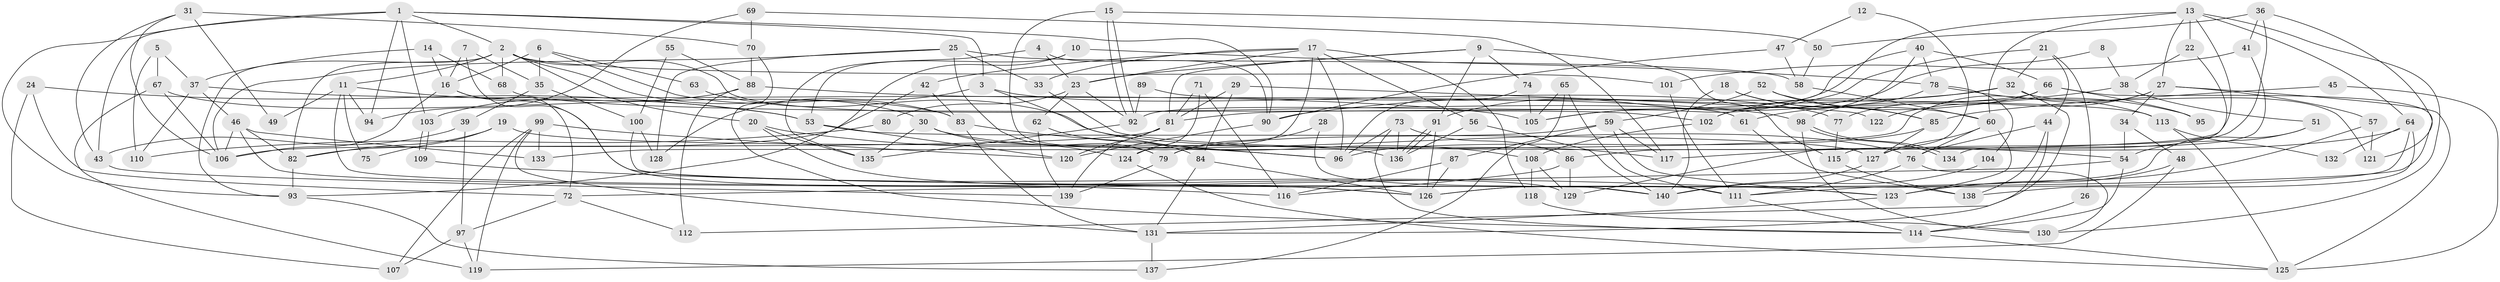 // coarse degree distribution, {19: 0.023255813953488372, 3: 0.11627906976744186, 8: 0.09302325581395349, 5: 0.20930232558139536, 12: 0.046511627906976744, 4: 0.13953488372093023, 10: 0.06976744186046512, 6: 0.06976744186046512, 16: 0.023255813953488372, 13: 0.06976744186046512, 11: 0.023255813953488372, 15: 0.023255813953488372, 18: 0.023255813953488372, 2: 0.06976744186046512}
// Generated by graph-tools (version 1.1) at 2025/18/03/04/25 18:18:45]
// undirected, 140 vertices, 280 edges
graph export_dot {
graph [start="1"]
  node [color=gray90,style=filled];
  1;
  2;
  3;
  4;
  5;
  6;
  7;
  8;
  9;
  10;
  11;
  12;
  13;
  14;
  15;
  16;
  17;
  18;
  19;
  20;
  21;
  22;
  23;
  24;
  25;
  26;
  27;
  28;
  29;
  30;
  31;
  32;
  33;
  34;
  35;
  36;
  37;
  38;
  39;
  40;
  41;
  42;
  43;
  44;
  45;
  46;
  47;
  48;
  49;
  50;
  51;
  52;
  53;
  54;
  55;
  56;
  57;
  58;
  59;
  60;
  61;
  62;
  63;
  64;
  65;
  66;
  67;
  68;
  69;
  70;
  71;
  72;
  73;
  74;
  75;
  76;
  77;
  78;
  79;
  80;
  81;
  82;
  83;
  84;
  85;
  86;
  87;
  88;
  89;
  90;
  91;
  92;
  93;
  94;
  95;
  96;
  97;
  98;
  99;
  100;
  101;
  102;
  103;
  104;
  105;
  106;
  107;
  108;
  109;
  110;
  111;
  112;
  113;
  114;
  115;
  116;
  117;
  118;
  119;
  120;
  121;
  122;
  123;
  124;
  125;
  126;
  127;
  128;
  129;
  130;
  131;
  132;
  133;
  134;
  135;
  136;
  137;
  138;
  139;
  140;
  1 -- 93;
  1 -- 2;
  1 -- 3;
  1 -- 43;
  1 -- 90;
  1 -- 94;
  1 -- 103;
  2 -- 30;
  2 -- 68;
  2 -- 11;
  2 -- 20;
  2 -- 61;
  2 -- 82;
  2 -- 93;
  2 -- 101;
  3 -- 108;
  3 -- 77;
  3 -- 128;
  4 -- 90;
  4 -- 135;
  4 -- 23;
  5 -- 37;
  5 -- 67;
  5 -- 110;
  6 -- 35;
  6 -- 83;
  6 -- 16;
  6 -- 63;
  7 -- 16;
  7 -- 126;
  7 -- 35;
  8 -- 38;
  8 -- 105;
  9 -- 81;
  9 -- 23;
  9 -- 74;
  9 -- 91;
  9 -- 115;
  10 -- 53;
  10 -- 93;
  10 -- 78;
  11 -- 53;
  11 -- 49;
  11 -- 75;
  11 -- 94;
  11 -- 111;
  12 -- 47;
  12 -- 129;
  13 -- 105;
  13 -- 86;
  13 -- 22;
  13 -- 27;
  13 -- 60;
  13 -- 64;
  13 -- 130;
  14 -- 37;
  14 -- 16;
  14 -- 68;
  15 -- 92;
  15 -- 92;
  15 -- 79;
  15 -- 50;
  16 -- 106;
  16 -- 72;
  16 -- 129;
  17 -- 23;
  17 -- 124;
  17 -- 33;
  17 -- 42;
  17 -- 56;
  17 -- 96;
  17 -- 118;
  18 -- 60;
  18 -- 85;
  18 -- 140;
  19 -- 82;
  19 -- 136;
  19 -- 75;
  20 -- 126;
  20 -- 96;
  20 -- 135;
  21 -- 32;
  21 -- 91;
  21 -- 26;
  21 -- 44;
  22 -- 115;
  22 -- 38;
  23 -- 62;
  23 -- 80;
  23 -- 92;
  24 -- 72;
  24 -- 107;
  24 -- 53;
  25 -- 58;
  25 -- 128;
  25 -- 33;
  25 -- 79;
  25 -- 106;
  26 -- 114;
  27 -- 34;
  27 -- 57;
  27 -- 122;
  27 -- 125;
  27 -- 133;
  28 -- 140;
  28 -- 79;
  29 -- 84;
  29 -- 81;
  29 -- 122;
  30 -- 76;
  30 -- 135;
  30 -- 124;
  31 -- 70;
  31 -- 43;
  31 -- 49;
  31 -- 106;
  32 -- 102;
  32 -- 112;
  32 -- 90;
  32 -- 121;
  33 -- 54;
  34 -- 48;
  34 -- 54;
  35 -- 39;
  35 -- 100;
  36 -- 127;
  36 -- 121;
  36 -- 41;
  36 -- 50;
  37 -- 46;
  37 -- 105;
  37 -- 110;
  38 -- 51;
  38 -- 61;
  39 -- 97;
  39 -- 43;
  40 -- 78;
  40 -- 92;
  40 -- 66;
  40 -- 102;
  41 -- 101;
  41 -- 134;
  42 -- 82;
  42 -- 83;
  43 -- 139;
  44 -- 138;
  44 -- 76;
  44 -- 131;
  45 -- 125;
  45 -- 85;
  46 -- 106;
  46 -- 133;
  46 -- 82;
  46 -- 116;
  47 -- 58;
  47 -- 90;
  48 -- 123;
  48 -- 119;
  50 -- 58;
  51 -- 54;
  51 -- 126;
  52 -- 59;
  52 -- 85;
  52 -- 95;
  53 -- 120;
  53 -- 127;
  54 -- 114;
  54 -- 72;
  55 -- 88;
  55 -- 100;
  56 -- 140;
  56 -- 136;
  57 -- 123;
  57 -- 121;
  58 -- 60;
  59 -- 117;
  59 -- 123;
  59 -- 79;
  59 -- 87;
  60 -- 76;
  60 -- 123;
  60 -- 127;
  61 -- 138;
  62 -- 139;
  62 -- 84;
  63 -- 117;
  64 -- 126;
  64 -- 117;
  64 -- 132;
  64 -- 138;
  65 -- 137;
  65 -- 111;
  65 -- 105;
  66 -- 77;
  66 -- 81;
  66 -- 95;
  66 -- 111;
  67 -- 83;
  67 -- 106;
  67 -- 119;
  68 -- 102;
  69 -- 70;
  69 -- 94;
  69 -- 117;
  70 -- 88;
  70 -- 114;
  71 -- 81;
  71 -- 124;
  71 -- 116;
  72 -- 97;
  72 -- 112;
  73 -- 136;
  73 -- 96;
  73 -- 86;
  73 -- 114;
  74 -- 96;
  74 -- 105;
  76 -- 111;
  76 -- 130;
  77 -- 115;
  78 -- 98;
  78 -- 104;
  78 -- 113;
  79 -- 139;
  80 -- 110;
  81 -- 106;
  81 -- 120;
  81 -- 139;
  82 -- 93;
  83 -- 96;
  83 -- 131;
  84 -- 126;
  84 -- 131;
  85 -- 127;
  85 -- 96;
  86 -- 116;
  86 -- 129;
  87 -- 116;
  87 -- 126;
  88 -- 98;
  88 -- 103;
  88 -- 112;
  89 -- 113;
  89 -- 92;
  90 -- 120;
  91 -- 136;
  91 -- 136;
  91 -- 126;
  92 -- 135;
  93 -- 137;
  97 -- 119;
  97 -- 107;
  98 -- 130;
  98 -- 134;
  98 -- 134;
  99 -- 120;
  99 -- 131;
  99 -- 107;
  99 -- 119;
  99 -- 133;
  100 -- 140;
  100 -- 128;
  101 -- 111;
  102 -- 108;
  103 -- 109;
  103 -- 109;
  104 -- 140;
  108 -- 129;
  108 -- 118;
  109 -- 123;
  111 -- 114;
  113 -- 125;
  113 -- 132;
  114 -- 125;
  115 -- 138;
  118 -- 130;
  123 -- 131;
  124 -- 125;
  127 -- 140;
  131 -- 137;
}
